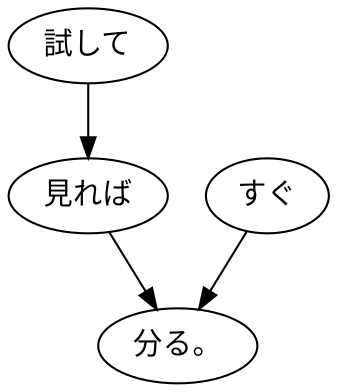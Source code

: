 digraph graph7363 {
	node0 [label="試して"];
	node1 [label="見れば"];
	node2 [label="すぐ"];
	node3 [label="分る。"];
	node0 -> node1;
	node1 -> node3;
	node2 -> node3;
}
